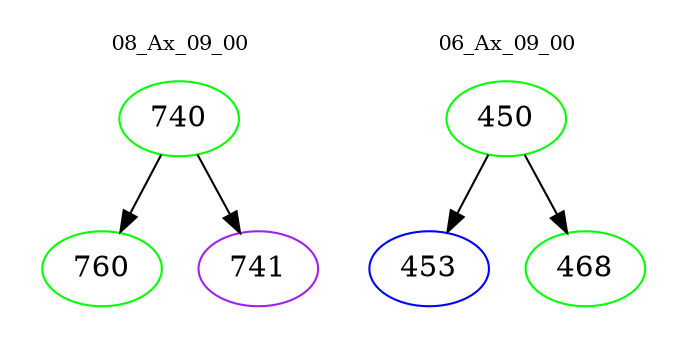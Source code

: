 digraph{
subgraph cluster_0 {
color = white
label = "08_Ax_09_00";
fontsize=10;
T0_740 [label="740", color="green"]
T0_740 -> T0_760 [color="black"]
T0_760 [label="760", color="green"]
T0_740 -> T0_741 [color="black"]
T0_741 [label="741", color="purple"]
}
subgraph cluster_1 {
color = white
label = "06_Ax_09_00";
fontsize=10;
T1_450 [label="450", color="green"]
T1_450 -> T1_453 [color="black"]
T1_453 [label="453", color="blue"]
T1_450 -> T1_468 [color="black"]
T1_468 [label="468", color="green"]
}
}
